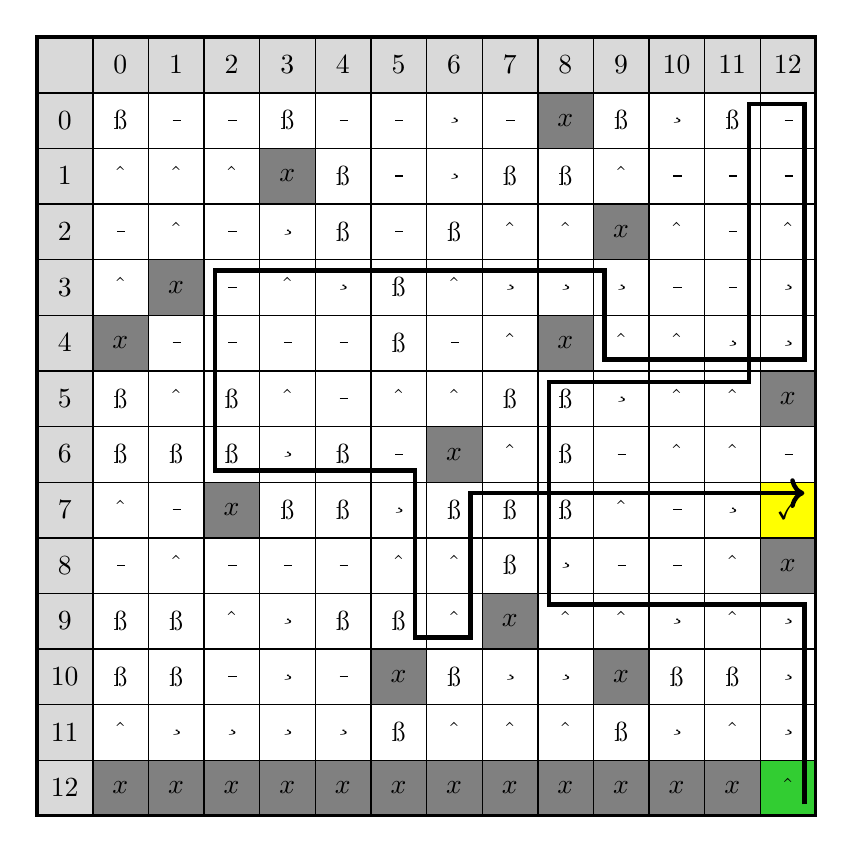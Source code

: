 \begin{tikzpicture}[every node/.style={anchor=center}]
	\matrix (table) [
		matrix of nodes,
		nodes={draw, minimum height=20pt, minimum width=20pt, anchor=center, line width=.1pt},
		nodes in empty cells,
		execute at begin node = $,
		execute at end node = $,
		column 1/.style={nodes={fill=gray!30, execute at begin node=$, execute at end node=$}},
		row 1/.style={nodes={fill=gray!30, execute at begin node=$, execute at end node=$}}
	]{
   & 0 & 1 & 2 & 3 & 4 & 5 & 6 & 7 & 8 & 9 & 10 & 11 & 12 \\
 0 & → & ↓ & ↓ & → & ↓ & ↓ & ← & ↓ & |[fill=Gray]| x & → & ← & → & ↓ \\
 1 & ↑ & ↑ & ↑ & |[fill=Gray]| x & → & ↓ & ← & → & → & ↑ & ↓ & ↓ & ↓ \\
 2 & ↓ & ↑ & ↓ & ← & → & ↓ & → & ↑ & ↑ & |[fill=Gray]| x & ↑ & ↓ & ↑ \\
 3 & ↑ & |[fill=Gray]| x & ↓ & ↑ & ← & → & ↑ & ← & ← & ← & ↓ & ↓ & ← \\
 4 & |[fill=Gray]| x & ↓ & ↓ & ↓ & ↓ & → & ↓ & ↑ & |[fill=Gray]| x & ↑ & ↑ & ← & ← \\
 5 & → & ↑ & → & ↑ & ↓ & ↑ & ↑ & → & → & ← & ↑ & ↑ & |[fill=Gray]| x \\
 6 & → & → & → & ← & → & ↓ & |[fill=Gray]| x & ↑ & → & ↓ & ↑ & ↑ & ↓ \\
 7 & ↑ & ↓ & |[fill=Gray]| x & → & → & ← & → & → & → & ↑ & ↓ & ← & |[fill=Yellow]| \checkmark{} \\
 8 & ↓ & ↑ & ↓ & ↓ & ↓ & ↑ & ↑ & → & ← & ↓ & ↓ & ↑ & |[fill=Gray]| x \\
 9 & → & → & ↑ & ← & → & → & ↑ & |[fill=Gray]| x & ↑ & ↑ & ← & ↑ & ← \\
10 & → & → & ↓ & ← & ↓ & |[fill=Gray]| x & → & ← & ← & |[fill=Gray]| x & → & → & ← \\
11 & ↑ & ← & ← & ← & ← & → & ↑ & ↑ & ↑ & → & ← & ↑ & ← \\
12 & |[fill=Gray]| x & |[fill=Gray]| x & |[fill=Gray]| x & |[fill=Gray]| x & |[fill=Gray]| x & |[fill=Gray]| x & |[fill=Gray]| x & |[fill=Gray]| x & |[fill=Gray]| x & |[fill=Gray]| x & |[fill=Gray]| x & |[fill=Gray]| x & |[fill=LimeGreen]|↑ \\
	};

	\foreach \row in {2,...,14} {
		\foreach \col in {2,...,14} {
			\pgfmathtruncatemacro{\rown}{\row - 2} % Adjust row number
			\pgfmathtruncatemacro{\coln}{\col - 2} % Adjust column number
			\node (c\rown\coln) at (table-\row-\col) {};

			\edef\cellname{c\rown\coln}
			\foreach \dir/\dx/\dy in {u/0/6pt, d/0/-6pt, l/-6pt/0, r/6pt/0, 
									  ul/-6pt/6pt, ur/6pt/6pt, 
									  dl/-6pt/-6pt, dr/6pt/-6pt} {
				\path (\cellname.center) ++(\dx, \dy) node (\cellname\dir) {};
			}
		}
	}
	\node[fit=(table-1-1)(table-14-14), draw, very thick, inner sep=0pt] {};
\draw [->, ultra thick]
(c1212dr.center) -- (c912ur.center) -- (c98ul.center) -- (c58ul.center) -- (c511ur.center) -- (c011ur.center) -- (c012ur.center) -- (c412dr.center) -- (c49dl.center) -- (c39ul.center) -- (c32ul.center) -- (c62dl.center) -- (c65dr.center) -- (c95dr.center) -- (c96dr.center) -- (c76ur.center) -- (c712ur.center);

\end{tikzpicture}

